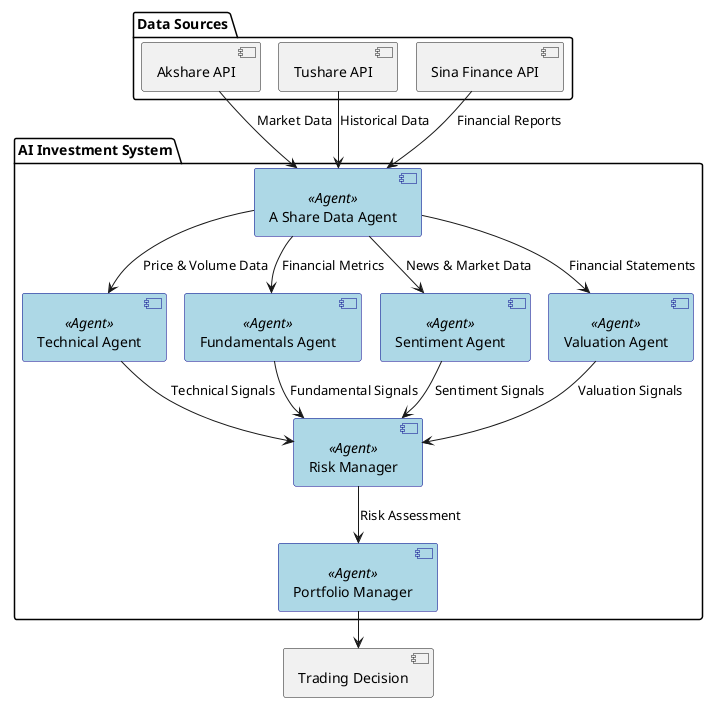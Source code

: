 @startuml system_architecture

!pragma layout smetana

skinparam componentStyle uml2
skinparam component {
  BackgroundColor<<Agent>> LightBlue
  BorderColor<<Agent>> DarkBlue
}

package "Data Sources" {
  [Akshare API] as akshare
  [Tushare API] as tushare
  [Sina Finance API] as sina
}

package "AI Investment System" {
  [A Share Data Agent]<<Agent>> as data
  [Technical Agent]<<Agent>> as tech
  [Fundamentals Agent]<<Agent>> as fund
  [Sentiment Agent]<<Agent>> as sent
  [Valuation Agent]<<Agent>> as val
  [Risk Manager]<<Agent>> as risk
  [Portfolio Manager]<<Agent>> as port
}

' Data flow from sources
akshare --> data : Market Data
tushare --> data : Historical Data
sina --> data : Financial Reports

' Data Agent distribution
data --> tech : Price & Volume Data
data --> fund : Financial Metrics
data --> sent : News & Market Data
data --> val : Financial Statements

' Analysis flow
tech --> risk : Technical Signals
fund --> risk : Fundamental Signals
sent --> risk : Sentiment Signals
val --> risk : Valuation Signals

' Final decision flow
risk --> port : Risk Assessment
port --> [Trading Decision]

@enduml
